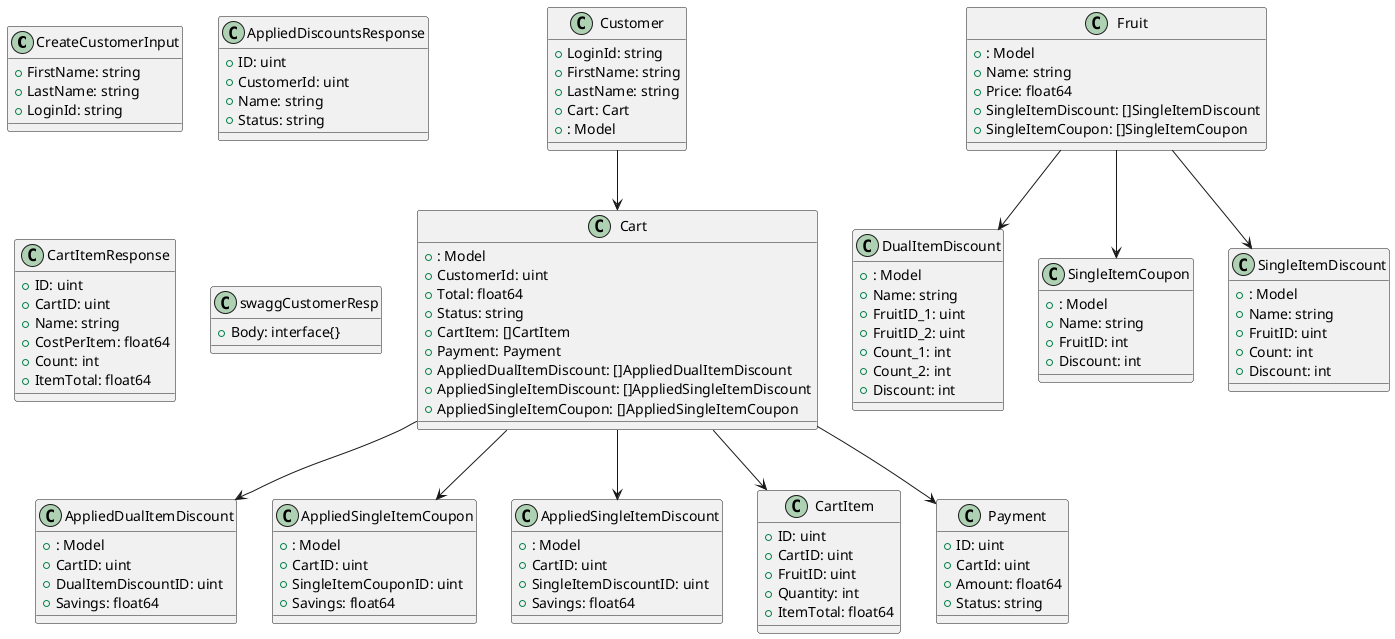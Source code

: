 @startuml
class CreateCustomerInput {
+FirstName: string
+LastName: string
+LoginId: string

}
class AppliedDiscountsResponse {
+ID: uint
+CustomerId: uint
+Name: string
+Status: string

}
class CartItemResponse {
+ID: uint
+CartID: uint
+Name: string
+CostPerItem: float64
+Count: int
+ItemTotal: float64

}
class AppliedDualItemDiscount {
+: Model
+CartID: uint
+DualItemDiscountID: uint
+Savings: float64

}
class AppliedSingleItemCoupon {
+: Model
+CartID: uint
+SingleItemCouponID: uint
+Savings: float64

}
class AppliedSingleItemDiscount {
+: Model
+CartID: uint
+SingleItemDiscountID: uint
+Savings: float64

}
class Cart {
+: Model
+CustomerId: uint
+Total: float64
+Status: string
+CartItem: []CartItem
+Payment: Payment
+AppliedDualItemDiscount: []AppliedDualItemDiscount
+AppliedSingleItemDiscount: []AppliedSingleItemDiscount
+AppliedSingleItemCoupon: []AppliedSingleItemCoupon

}
class CartItem {
+ID: uint
+CartID: uint
+FruitID: uint
+Quantity: int
+ItemTotal: float64

}
class Customer {
+LoginId: string
+FirstName: string
+LastName: string
+Cart: Cart
+: Model

}
class swaggCustomerResp {
+Body: interface{}

}
class DualItemDiscount {
+: Model
+Name: string
+FruitID_1: uint
+FruitID_2: uint
+Count_1: int
+Count_2: int
+Discount: int

}
class Fruit {
+: Model
+Name: string
+Price: float64
+SingleItemDiscount: []SingleItemDiscount
+SingleItemCoupon: []SingleItemCoupon

}
class Payment {
+ID: uint
+CartId: uint
+Amount: float64
+Status: string

}
class SingleItemCoupon {
+: Model
+Name: string
+FruitID: int
+Discount: int

}
class SingleItemDiscount {
+: Model
+Name: string
+FruitID: uint
+Count: int
+Discount: int

}
Customer --> Cart
Cart --> Payment
Cart --> AppliedDualItemDiscount
Cart --> AppliedSingleItemDiscount
Cart --> AppliedSingleItemCoupon
Cart --> CartItem
Fruit --> SingleItemDiscount
Fruit --> DualItemDiscount
Fruit --> SingleItemCoupon
@enduml